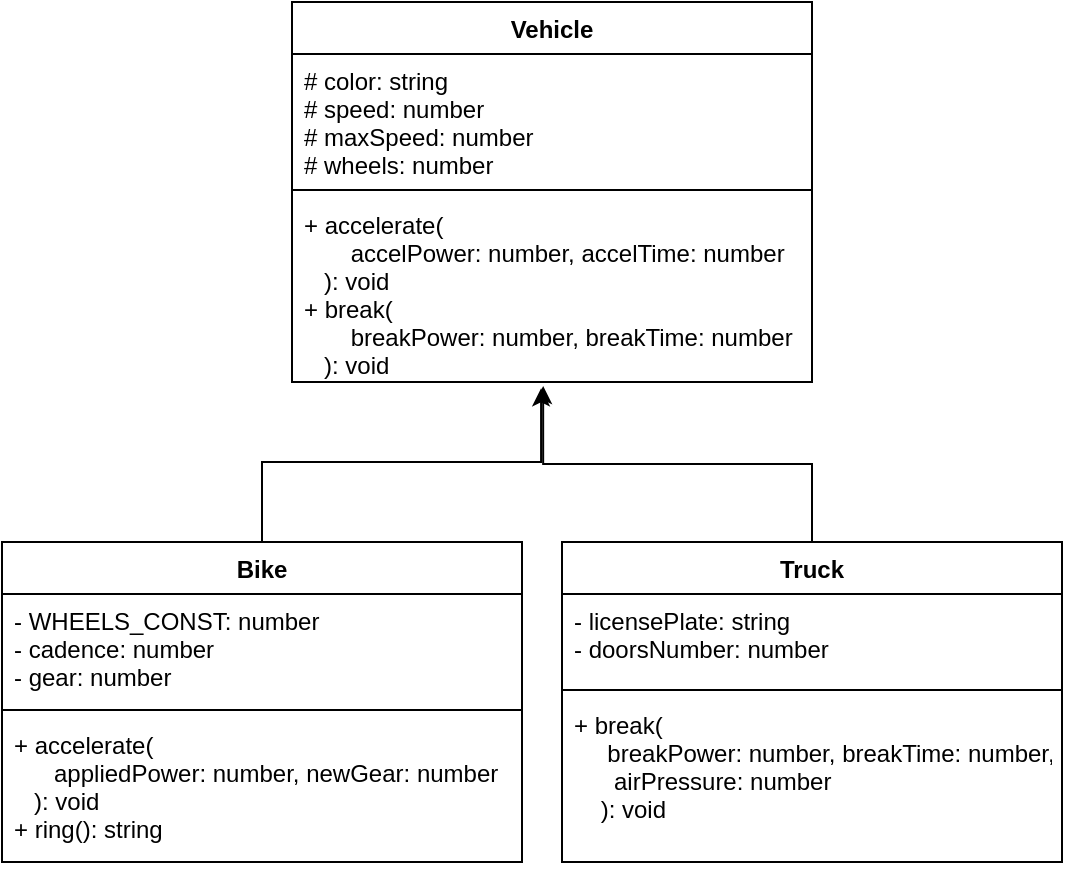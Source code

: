 <mxfile>
    <diagram id="ydEBV87m0JlMBHm_-7JW" name="Page-1">
        <mxGraphModel dx="406" dy="807" grid="1" gridSize="10" guides="1" tooltips="1" connect="1" arrows="1" fold="1" page="1" pageScale="1" pageWidth="850" pageHeight="1100" math="0" shadow="0">
            <root>
                <mxCell id="0"/>
                <mxCell id="1" parent="0"/>
                <mxCell id="2" value="Vehicle" style="swimlane;fontStyle=1;align=center;verticalAlign=top;childLayout=stackLayout;horizontal=1;startSize=26;horizontalStack=0;resizeParent=1;resizeParentMax=0;resizeLast=0;collapsible=1;marginBottom=0;" parent="1" vertex="1">
                    <mxGeometry x="345" y="120" width="260" height="190" as="geometry"/>
                </mxCell>
                <mxCell id="3" value="# color: string&#10;# speed: number&#10;# maxSpeed: number&#10;# wheels: number" style="text;strokeColor=none;fillColor=none;align=left;verticalAlign=top;spacingLeft=4;spacingRight=4;overflow=hidden;rotatable=0;points=[[0,0.5],[1,0.5]];portConstraint=eastwest;" parent="2" vertex="1">
                    <mxGeometry y="26" width="260" height="64" as="geometry"/>
                </mxCell>
                <mxCell id="4" value="" style="line;strokeWidth=1;fillColor=none;align=left;verticalAlign=middle;spacingTop=-1;spacingLeft=3;spacingRight=3;rotatable=0;labelPosition=right;points=[];portConstraint=eastwest;strokeColor=inherit;" parent="2" vertex="1">
                    <mxGeometry y="90" width="260" height="8" as="geometry"/>
                </mxCell>
                <mxCell id="5" value="+ accelerate(&#10;       accelPower: number, accelTime: number&#10;   ): void&#10;+ break(&#10;       breakPower: number, breakTime: number&#10;   ): void" style="text;strokeColor=none;fillColor=none;align=left;verticalAlign=top;spacingLeft=4;spacingRight=4;overflow=hidden;rotatable=0;points=[[0,0.5],[1,0.5]];portConstraint=eastwest;" parent="2" vertex="1">
                    <mxGeometry y="98" width="260" height="92" as="geometry"/>
                </mxCell>
                <mxCell id="15" style="edgeStyle=elbowEdgeStyle;shape=connector;rounded=0;elbow=vertical;html=1;entryX=0.479;entryY=1.034;entryDx=0;entryDy=0;entryPerimeter=0;labelBackgroundColor=default;strokeColor=default;fontFamily=Helvetica;fontSize=11;fontColor=default;endArrow=classic;exitX=0.5;exitY=0;exitDx=0;exitDy=0;" parent="1" source="6" target="5" edge="1">
                    <mxGeometry relative="1" as="geometry">
                        <Array as="points">
                            <mxPoint x="400" y="350"/>
                        </Array>
                    </mxGeometry>
                </mxCell>
                <mxCell id="6" value="Bike" style="swimlane;fontStyle=1;align=center;verticalAlign=top;childLayout=stackLayout;horizontal=1;startSize=26;horizontalStack=0;resizeParent=1;resizeParentMax=0;resizeLast=0;collapsible=1;marginBottom=0;" parent="1" vertex="1">
                    <mxGeometry x="200" y="390" width="260" height="160" as="geometry"/>
                </mxCell>
                <mxCell id="7" value="- WHEELS_CONST: number&#10;- cadence: number&#10;- gear: number" style="text;strokeColor=none;fillColor=none;align=left;verticalAlign=top;spacingLeft=4;spacingRight=4;overflow=hidden;rotatable=0;points=[[0,0.5],[1,0.5]];portConstraint=eastwest;" parent="6" vertex="1">
                    <mxGeometry y="26" width="260" height="54" as="geometry"/>
                </mxCell>
                <mxCell id="8" value="" style="line;strokeWidth=1;fillColor=none;align=left;verticalAlign=middle;spacingTop=-1;spacingLeft=3;spacingRight=3;rotatable=0;labelPosition=right;points=[];portConstraint=eastwest;strokeColor=inherit;" parent="6" vertex="1">
                    <mxGeometry y="80" width="260" height="8" as="geometry"/>
                </mxCell>
                <mxCell id="9" value="+ accelerate(&#10;      appliedPower: number, newGear: number&#10;   ): void&#10;+ ring(): string" style="text;strokeColor=none;fillColor=none;align=left;verticalAlign=top;spacingLeft=4;spacingRight=4;overflow=hidden;rotatable=0;points=[[0,0.5],[1,0.5]];portConstraint=eastwest;" parent="6" vertex="1">
                    <mxGeometry y="88" width="260" height="72" as="geometry"/>
                </mxCell>
                <mxCell id="14" style="edgeStyle=elbowEdgeStyle;html=1;entryX=0.483;entryY=1.022;entryDx=0;entryDy=0;entryPerimeter=0;elbow=vertical;rounded=0;" parent="1" source="10" target="5" edge="1">
                    <mxGeometry relative="1" as="geometry"/>
                </mxCell>
                <mxCell id="10" value="Truck" style="swimlane;fontStyle=1;align=center;verticalAlign=top;childLayout=stackLayout;horizontal=1;startSize=26;horizontalStack=0;resizeParent=1;resizeParentMax=0;resizeLast=0;collapsible=1;marginBottom=0;" parent="1" vertex="1">
                    <mxGeometry x="480" y="390" width="250" height="160" as="geometry"/>
                </mxCell>
                <mxCell id="11" value="- licensePlate: string&#10;- doorsNumber: number" style="text;strokeColor=none;fillColor=none;align=left;verticalAlign=top;spacingLeft=4;spacingRight=4;overflow=hidden;rotatable=0;points=[[0,0.5],[1,0.5]];portConstraint=eastwest;" parent="10" vertex="1">
                    <mxGeometry y="26" width="250" height="44" as="geometry"/>
                </mxCell>
                <mxCell id="12" value="" style="line;strokeWidth=1;fillColor=none;align=left;verticalAlign=middle;spacingTop=-1;spacingLeft=3;spacingRight=3;rotatable=0;labelPosition=right;points=[];portConstraint=eastwest;strokeColor=inherit;" parent="10" vertex="1">
                    <mxGeometry y="70" width="250" height="8" as="geometry"/>
                </mxCell>
                <mxCell id="13" value="+ break(&#10;      breakPower: number, breakTime: number,&#10;      airPressure: number&#10;    ): void&#10;" style="text;strokeColor=none;fillColor=none;align=left;verticalAlign=top;spacingLeft=4;spacingRight=4;overflow=hidden;rotatable=0;points=[[0,0.5],[1,0.5]];portConstraint=eastwest;" parent="10" vertex="1">
                    <mxGeometry y="78" width="250" height="82" as="geometry"/>
                </mxCell>
            </root>
        </mxGraphModel>
    </diagram>
</mxfile>